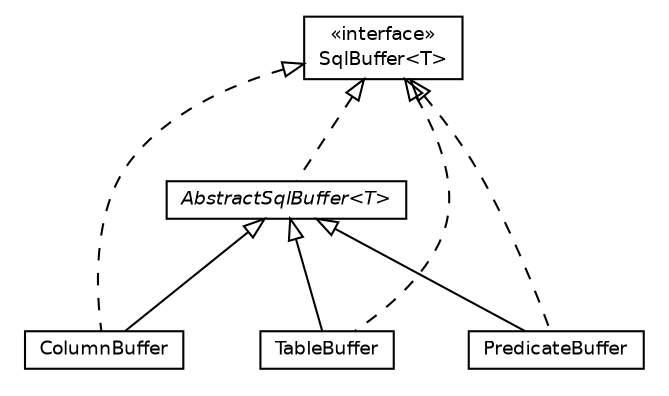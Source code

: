 #!/usr/local/bin/dot
#
# Class diagram 
# Generated by UMLGraph version R5_6 (http://www.umlgraph.org/)
#

digraph G {
	edge [fontname="Helvetica",fontsize=10,labelfontname="Helvetica",labelfontsize=10];
	node [fontname="Helvetica",fontsize=10,shape=plaintext];
	nodesep=0.25;
	ranksep=0.5;
	// net.ljcomputing.sql.buffer.ColumnBuffer
	c129 [label=<<table title="net.ljcomputing.sql.buffer.ColumnBuffer" border="0" cellborder="1" cellspacing="0" cellpadding="2" port="p" href="./ColumnBuffer.html">
		<tr><td><table border="0" cellspacing="0" cellpadding="1">
<tr><td align="center" balign="center"> ColumnBuffer </td></tr>
		</table></td></tr>
		</table>>, URL="./ColumnBuffer.html", fontname="Helvetica", fontcolor="black", fontsize=9.0];
	// net.ljcomputing.sql.buffer.TableBuffer
	c130 [label=<<table title="net.ljcomputing.sql.buffer.TableBuffer" border="0" cellborder="1" cellspacing="0" cellpadding="2" port="p" href="./TableBuffer.html">
		<tr><td><table border="0" cellspacing="0" cellpadding="1">
<tr><td align="center" balign="center"> TableBuffer </td></tr>
		</table></td></tr>
		</table>>, URL="./TableBuffer.html", fontname="Helvetica", fontcolor="black", fontsize=9.0];
	// net.ljcomputing.sql.buffer.SqlBuffer<T>
	c131 [label=<<table title="net.ljcomputing.sql.buffer.SqlBuffer" border="0" cellborder="1" cellspacing="0" cellpadding="2" port="p" href="./SqlBuffer.html">
		<tr><td><table border="0" cellspacing="0" cellpadding="1">
<tr><td align="center" balign="center"> &#171;interface&#187; </td></tr>
<tr><td align="center" balign="center"> SqlBuffer&lt;T&gt; </td></tr>
		</table></td></tr>
		</table>>, URL="./SqlBuffer.html", fontname="Helvetica", fontcolor="black", fontsize=9.0];
	// net.ljcomputing.sql.buffer.PredicateBuffer
	c132 [label=<<table title="net.ljcomputing.sql.buffer.PredicateBuffer" border="0" cellborder="1" cellspacing="0" cellpadding="2" port="p" href="./PredicateBuffer.html">
		<tr><td><table border="0" cellspacing="0" cellpadding="1">
<tr><td align="center" balign="center"> PredicateBuffer </td></tr>
		</table></td></tr>
		</table>>, URL="./PredicateBuffer.html", fontname="Helvetica", fontcolor="black", fontsize=9.0];
	// net.ljcomputing.sql.buffer.AbstractSqlBuffer<T>
	c133 [label=<<table title="net.ljcomputing.sql.buffer.AbstractSqlBuffer" border="0" cellborder="1" cellspacing="0" cellpadding="2" port="p" href="./AbstractSqlBuffer.html">
		<tr><td><table border="0" cellspacing="0" cellpadding="1">
<tr><td align="center" balign="center"><font face="Helvetica-Oblique"> AbstractSqlBuffer&lt;T&gt; </font></td></tr>
		</table></td></tr>
		</table>>, URL="./AbstractSqlBuffer.html", fontname="Helvetica", fontcolor="black", fontsize=9.0];
	//net.ljcomputing.sql.buffer.ColumnBuffer extends net.ljcomputing.sql.buffer.AbstractSqlBuffer<net.ljcomputing.sql.identifier.column.Column>
	c133:p -> c129:p [dir=back,arrowtail=empty];
	//net.ljcomputing.sql.buffer.ColumnBuffer implements net.ljcomputing.sql.buffer.SqlBuffer<T>
	c131:p -> c129:p [dir=back,arrowtail=empty,style=dashed];
	//net.ljcomputing.sql.buffer.TableBuffer extends net.ljcomputing.sql.buffer.AbstractSqlBuffer<net.ljcomputing.sql.identifier.table.Table>
	c133:p -> c130:p [dir=back,arrowtail=empty];
	//net.ljcomputing.sql.buffer.TableBuffer implements net.ljcomputing.sql.buffer.SqlBuffer<T>
	c131:p -> c130:p [dir=back,arrowtail=empty,style=dashed];
	//net.ljcomputing.sql.buffer.PredicateBuffer extends net.ljcomputing.sql.buffer.AbstractSqlBuffer<net.ljcomputing.sql.clause.Predicate>
	c133:p -> c132:p [dir=back,arrowtail=empty];
	//net.ljcomputing.sql.buffer.PredicateBuffer implements net.ljcomputing.sql.buffer.SqlBuffer<T>
	c131:p -> c132:p [dir=back,arrowtail=empty,style=dashed];
	//net.ljcomputing.sql.buffer.AbstractSqlBuffer<T> implements net.ljcomputing.sql.buffer.SqlBuffer<T>
	c131:p -> c133:p [dir=back,arrowtail=empty,style=dashed];
}

